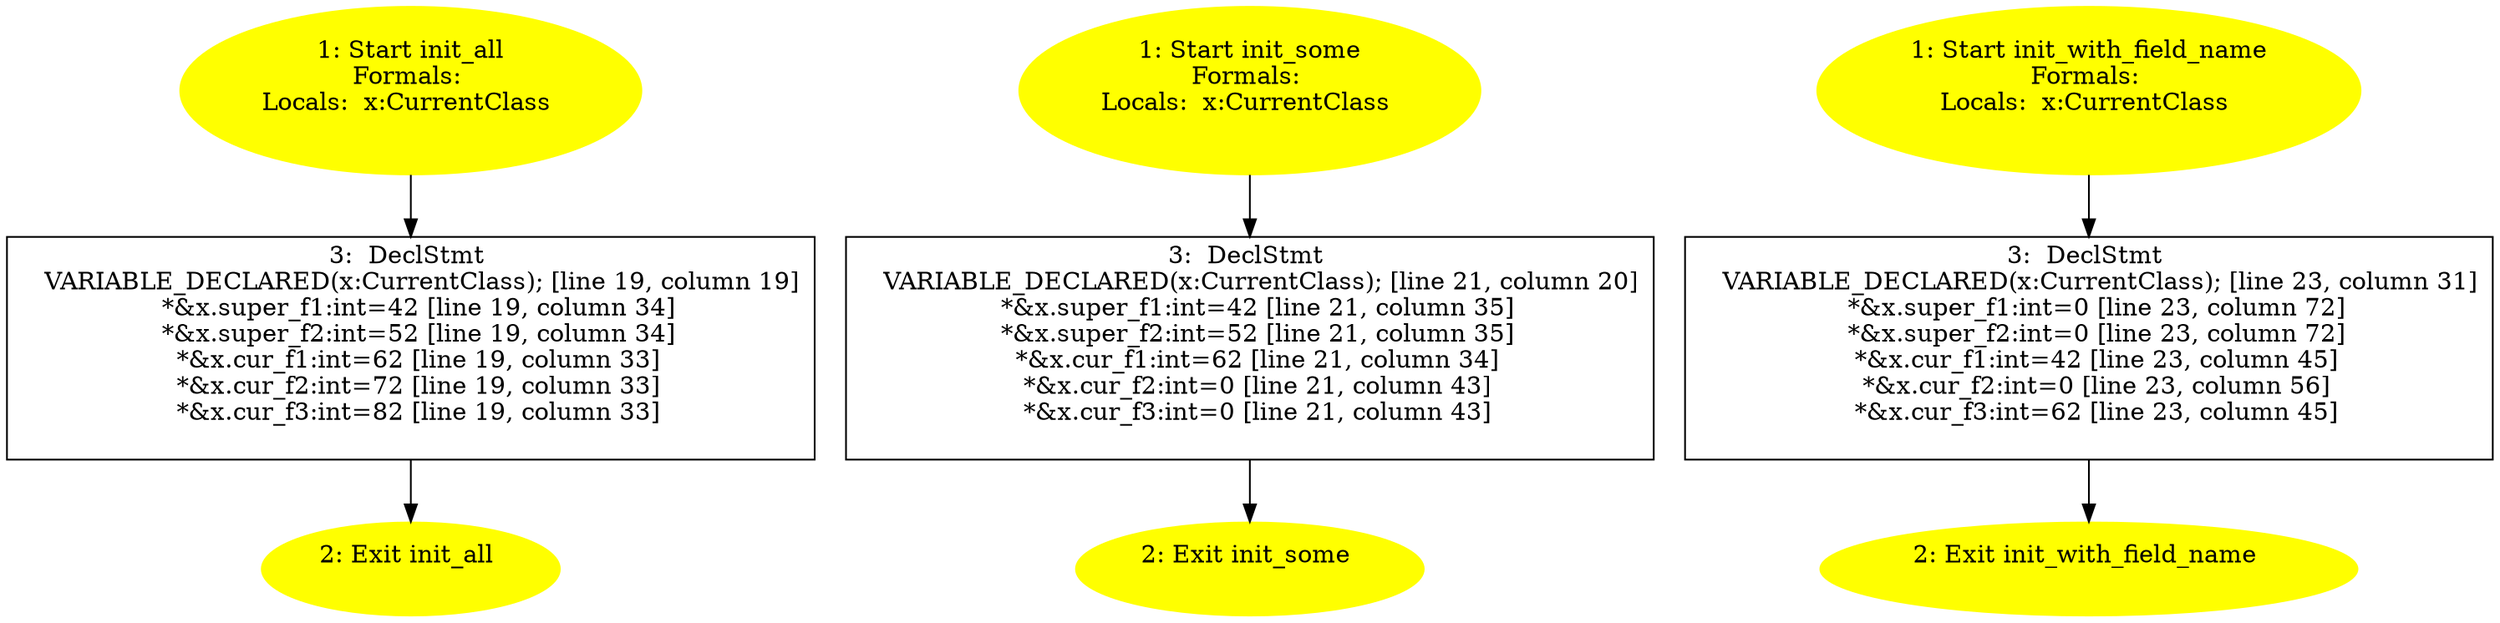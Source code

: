/* @generated */
digraph cfg {
"init_all#16312083996044697104.b802f2b6193bc69c_1" [label="1: Start init_all\nFormals: \nLocals:  x:CurrentClass \n  " color=yellow style=filled]
	

	 "init_all#16312083996044697104.b802f2b6193bc69c_1" -> "init_all#16312083996044697104.b802f2b6193bc69c_3" ;
"init_all#16312083996044697104.b802f2b6193bc69c_2" [label="2: Exit init_all \n  " color=yellow style=filled]
	

"init_all#16312083996044697104.b802f2b6193bc69c_3" [label="3:  DeclStmt \n   VARIABLE_DECLARED(x:CurrentClass); [line 19, column 19]\n  *&x.super_f1:int=42 [line 19, column 34]\n  *&x.super_f2:int=52 [line 19, column 34]\n  *&x.cur_f1:int=62 [line 19, column 33]\n  *&x.cur_f2:int=72 [line 19, column 33]\n  *&x.cur_f3:int=82 [line 19, column 33]\n " shape="box"]
	

	 "init_all#16312083996044697104.b802f2b6193bc69c_3" -> "init_all#16312083996044697104.b802f2b6193bc69c_2" ;
"init_some#8538535122353085284.3304c4fd95fd5f9e_1" [label="1: Start init_some\nFormals: \nLocals:  x:CurrentClass \n  " color=yellow style=filled]
	

	 "init_some#8538535122353085284.3304c4fd95fd5f9e_1" -> "init_some#8538535122353085284.3304c4fd95fd5f9e_3" ;
"init_some#8538535122353085284.3304c4fd95fd5f9e_2" [label="2: Exit init_some \n  " color=yellow style=filled]
	

"init_some#8538535122353085284.3304c4fd95fd5f9e_3" [label="3:  DeclStmt \n   VARIABLE_DECLARED(x:CurrentClass); [line 21, column 20]\n  *&x.super_f1:int=42 [line 21, column 35]\n  *&x.super_f2:int=52 [line 21, column 35]\n  *&x.cur_f1:int=62 [line 21, column 34]\n  *&x.cur_f2:int=0 [line 21, column 43]\n  *&x.cur_f3:int=0 [line 21, column 43]\n " shape="box"]
	

	 "init_some#8538535122353085284.3304c4fd95fd5f9e_3" -> "init_some#8538535122353085284.3304c4fd95fd5f9e_2" ;
"init_with_field_name#773079224408.5cfe20dbecd3fd22_1" [label="1: Start init_with_field_name\nFormals: \nLocals:  x:CurrentClass \n  " color=yellow style=filled]
	

	 "init_with_field_name#773079224408.5cfe20dbecd3fd22_1" -> "init_with_field_name#773079224408.5cfe20dbecd3fd22_3" ;
"init_with_field_name#773079224408.5cfe20dbecd3fd22_2" [label="2: Exit init_with_field_name \n  " color=yellow style=filled]
	

"init_with_field_name#773079224408.5cfe20dbecd3fd22_3" [label="3:  DeclStmt \n   VARIABLE_DECLARED(x:CurrentClass); [line 23, column 31]\n  *&x.super_f1:int=0 [line 23, column 72]\n  *&x.super_f2:int=0 [line 23, column 72]\n  *&x.cur_f1:int=42 [line 23, column 45]\n  *&x.cur_f2:int=0 [line 23, column 56]\n  *&x.cur_f3:int=62 [line 23, column 45]\n " shape="box"]
	

	 "init_with_field_name#773079224408.5cfe20dbecd3fd22_3" -> "init_with_field_name#773079224408.5cfe20dbecd3fd22_2" ;
}
